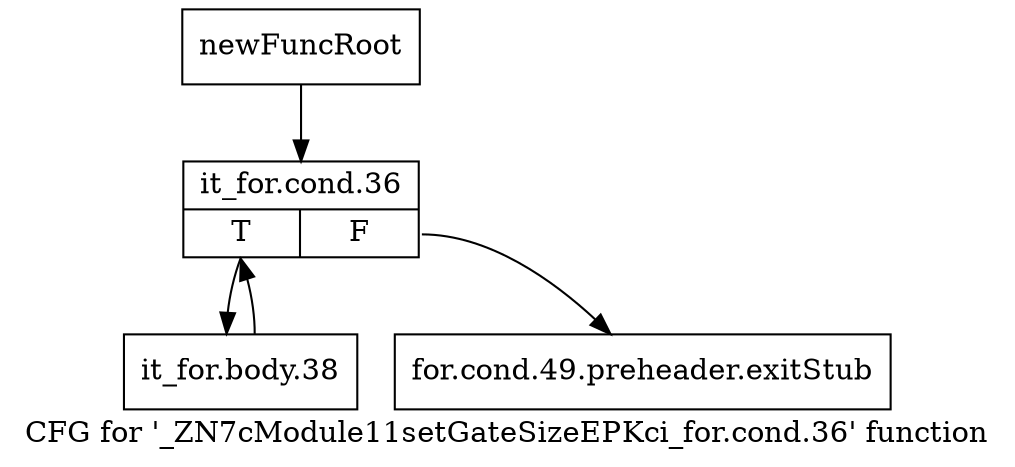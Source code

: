digraph "CFG for '_ZN7cModule11setGateSizeEPKci_for.cond.36' function" {
	label="CFG for '_ZN7cModule11setGateSizeEPKci_for.cond.36' function";

	Node0x2134db0 [shape=record,label="{newFuncRoot}"];
	Node0x2134db0 -> Node0x2137760;
	Node0x2137710 [shape=record,label="{for.cond.49.preheader.exitStub}"];
	Node0x2137760 [shape=record,label="{it_for.cond.36|{<s0>T|<s1>F}}"];
	Node0x2137760:s0 -> Node0x21377b0;
	Node0x2137760:s1 -> Node0x2137710;
	Node0x21377b0 [shape=record,label="{it_for.body.38}"];
	Node0x21377b0 -> Node0x2137760;
}
